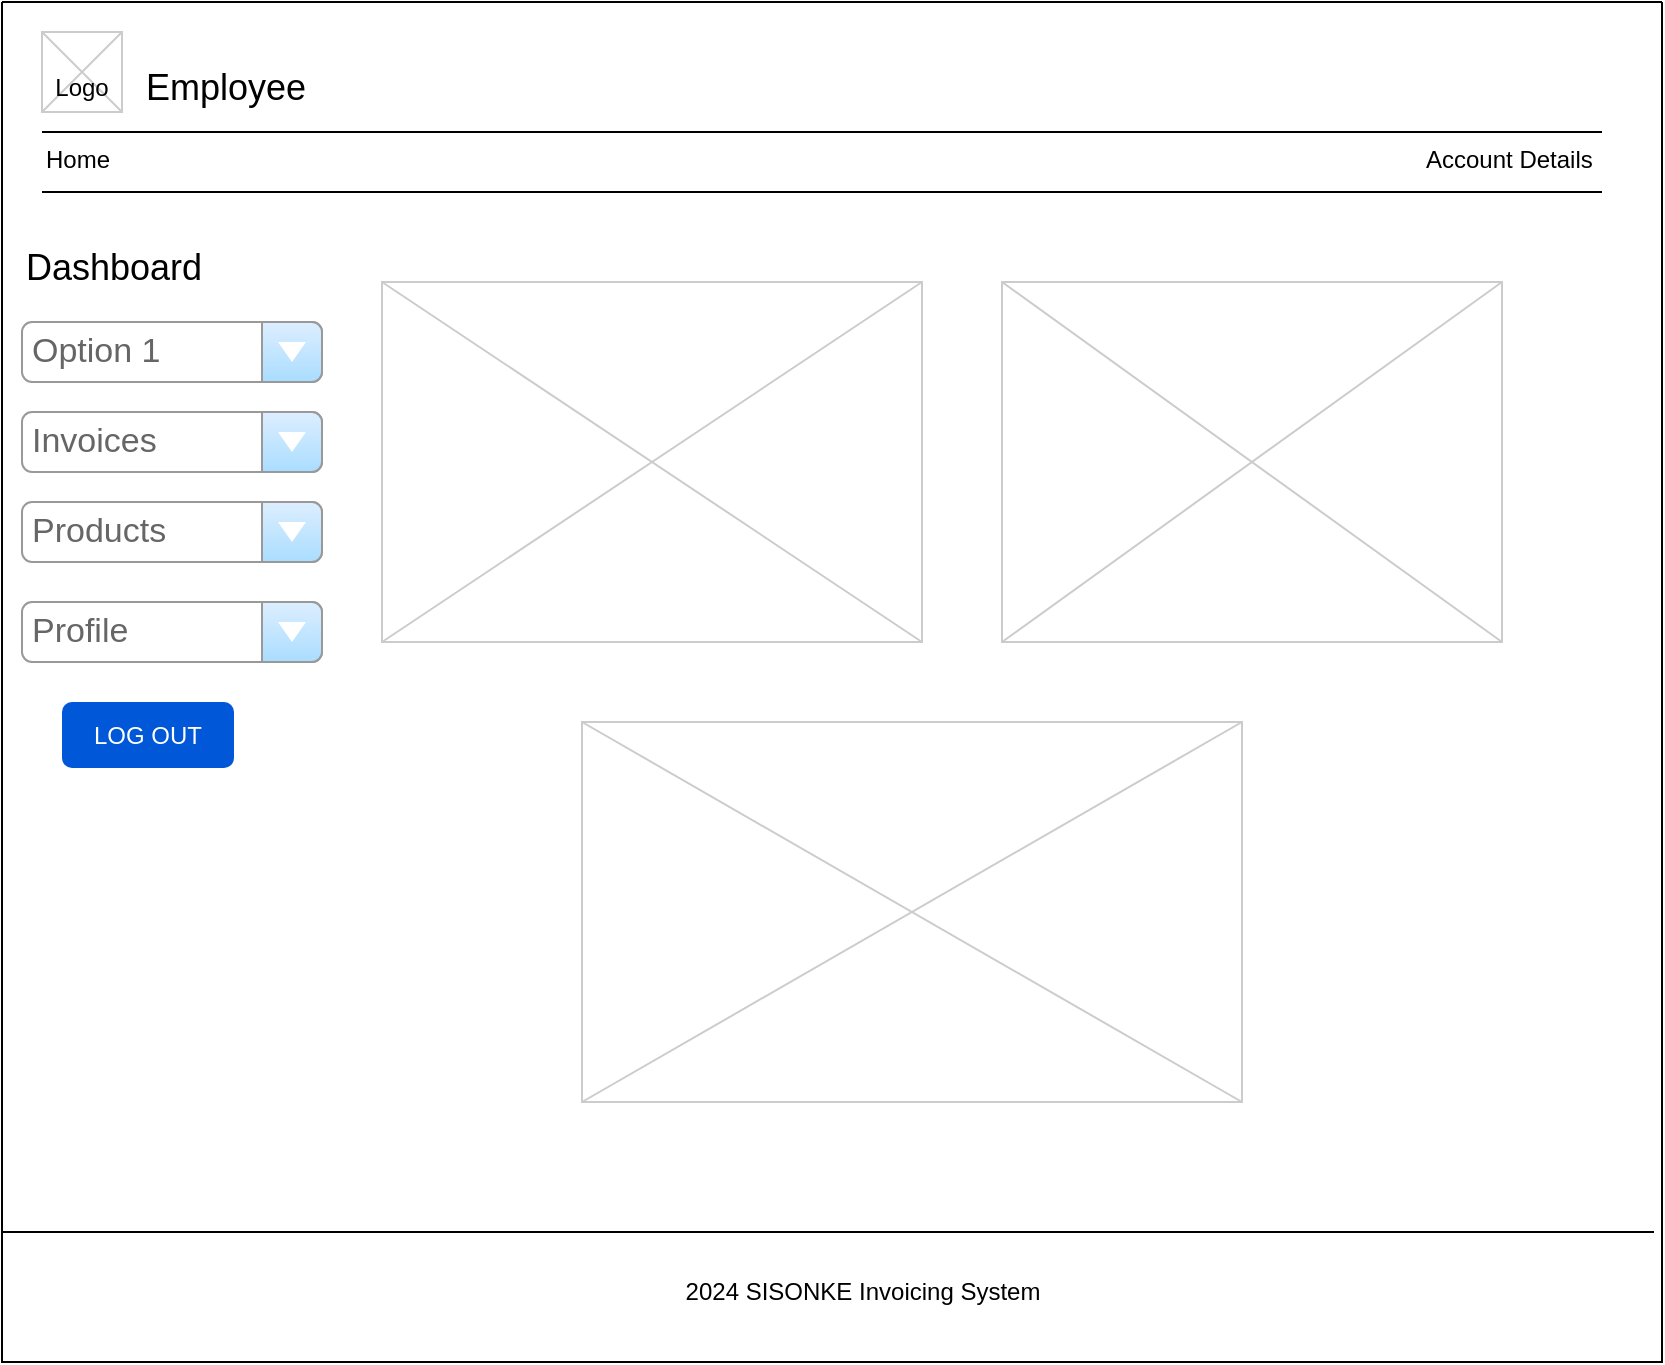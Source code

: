 <mxfile version="24.5.2" type="device">
  <diagram name="Page-1" id="f1b7ffb7-ca1e-a977-7cf5-a751b3c06c05">
    <mxGraphModel dx="1002" dy="569" grid="1" gridSize="10" guides="1" tooltips="1" connect="1" arrows="1" fold="1" page="1" pageScale="1" pageWidth="826" pageHeight="1169" background="none" math="0" shadow="0">
      <root>
        <mxCell id="0" />
        <mxCell id="1" parent="0" />
        <mxCell id="ylPcNcEXOAvtPoZ6D2o4-75" value="" style="swimlane;startSize=0;" parent="1" vertex="1">
          <mxGeometry width="830" height="680" as="geometry" />
        </mxCell>
        <mxCell id="ylPcNcEXOAvtPoZ6D2o4-73" value="" style="line;strokeWidth=1" parent="ylPcNcEXOAvtPoZ6D2o4-75" vertex="1">
          <mxGeometry y="610" width="826" height="10" as="geometry" />
        </mxCell>
        <mxCell id="_qmh5xn1ZLbpP_ssyI5W-31" value="Products" style="strokeWidth=1;shadow=0;dashed=0;align=center;html=1;shape=mxgraph.mockup.forms.comboBox;strokeColor=#999999;fillColor=#ddeeff;align=left;fillColor2=#aaddff;mainText=;fontColor=#666666;fontSize=17;spacingLeft=3;" vertex="1" parent="ylPcNcEXOAvtPoZ6D2o4-75">
          <mxGeometry x="10" y="250" width="150" height="30" as="geometry" />
        </mxCell>
        <mxCell id="ylPcNcEXOAvtPoZ6D2o4-69" value="Profile" style="strokeWidth=1;shadow=0;dashed=0;align=center;html=1;shape=mxgraph.mockup.forms.comboBox;strokeColor=#999999;fillColor=#ddeeff;align=left;fillColor2=#aaddff;mainText=;fontColor=#666666;fontSize=17;spacingLeft=3;" parent="ylPcNcEXOAvtPoZ6D2o4-75" vertex="1">
          <mxGeometry x="10" y="300" width="150" height="30" as="geometry" />
        </mxCell>
        <mxCell id="_qmh5xn1ZLbpP_ssyI5W-32" value="2024 SISONKE Invoicing System" style="text;html=1;align=center;verticalAlign=middle;resizable=0;points=[];autosize=1;strokeColor=none;fillColor=none;" vertex="1" parent="ylPcNcEXOAvtPoZ6D2o4-75">
          <mxGeometry x="330" y="630" width="200" height="30" as="geometry" />
        </mxCell>
        <mxCell id="ylPcNcEXOAvtPoZ6D2o4-65" value="" style="verticalLabelPosition=bottom;verticalAlign=top;strokeWidth=1;shape=mxgraph.mockup.graphics.iconGrid;strokeColor=#CCCCCC;gridSize=1,1;" parent="ylPcNcEXOAvtPoZ6D2o4-75" vertex="1">
          <mxGeometry x="500" y="140" width="250" height="180" as="geometry" />
        </mxCell>
        <mxCell id="_qmh5xn1ZLbpP_ssyI5W-37" value="LOG OUT" style="rounded=1;fillColor=#0057D8;strokeColor=none;html=1;whiteSpace=wrap;fontColor=#ffffff;align=center;verticalAlign=middle;fontStyle=0;fontSize=12;sketch=0;" vertex="1" parent="ylPcNcEXOAvtPoZ6D2o4-75">
          <mxGeometry x="30" y="350" width="86" height="33" as="geometry" />
        </mxCell>
        <mxCell id="_qmh5xn1ZLbpP_ssyI5W-51" value="" style="verticalLabelPosition=bottom;verticalAlign=top;strokeWidth=1;shape=mxgraph.mockup.graphics.iconGrid;strokeColor=#CCCCCC;gridSize=1,1;" vertex="1" parent="ylPcNcEXOAvtPoZ6D2o4-75">
          <mxGeometry x="290" y="360" width="330" height="190" as="geometry" />
        </mxCell>
        <mxCell id="13" value="" style="verticalLabelPosition=bottom;verticalAlign=top;strokeWidth=1;shape=mxgraph.mockup.graphics.iconGrid;strokeColor=#CCCCCC;gridSize=1,1;" parent="1" vertex="1">
          <mxGeometry x="190" y="140" width="270" height="180" as="geometry" />
        </mxCell>
        <mxCell id="2" value="Employee" style="text;spacingTop=-5;fontSize=18;fontStyle=0" parent="1" vertex="1">
          <mxGeometry x="70" y="30" width="230" height="20" as="geometry" />
        </mxCell>
        <mxCell id="3" value="" style="line;strokeWidth=1" parent="1" vertex="1">
          <mxGeometry x="20" y="60" width="780" height="10" as="geometry" />
        </mxCell>
        <mxCell id="4" value="" style="line;strokeWidth=1" parent="1" vertex="1">
          <mxGeometry x="20" y="90" width="780" height="10" as="geometry" />
        </mxCell>
        <mxCell id="5" value="Home" style="text;spacingTop=-5;" parent="1" vertex="1">
          <mxGeometry x="20" y="70.0" width="30" height="20" as="geometry" />
        </mxCell>
        <mxCell id="11" value="Account Details" style="text;spacingTop=-5;" parent="1" vertex="1">
          <mxGeometry x="710" y="70.0" width="30" height="20" as="geometry" />
        </mxCell>
        <mxCell id="20" value="" style="verticalLabelPosition=bottom;verticalAlign=top;strokeWidth=1;shape=mxgraph.mockup.graphics.iconGrid;strokeColor=#CCCCCC;gridSize=1,1;" parent="1" vertex="1">
          <mxGeometry x="20" y="15" width="40" height="40" as="geometry" />
        </mxCell>
        <mxCell id="21" value="&#xa;Logo" style="text;spacingTop=-5;align=center" parent="1" vertex="1">
          <mxGeometry x="20" y="20" width="40" height="40" as="geometry" />
        </mxCell>
        <mxCell id="ylPcNcEXOAvtPoZ6D2o4-66" value="Option 1" style="strokeWidth=1;shadow=0;dashed=0;align=center;html=1;shape=mxgraph.mockup.forms.comboBox;strokeColor=#999999;fillColor=#ddeeff;align=left;fillColor2=#aaddff;mainText=;fontColor=#666666;fontSize=17;spacingLeft=3;" parent="1" vertex="1">
          <mxGeometry x="10" y="160" width="150" height="30" as="geometry" />
        </mxCell>
        <mxCell id="ylPcNcEXOAvtPoZ6D2o4-67" value="Invoices" style="strokeWidth=1;shadow=0;dashed=0;align=center;html=1;shape=mxgraph.mockup.forms.comboBox;strokeColor=#999999;fillColor=#ddeeff;align=left;fillColor2=#aaddff;mainText=;fontColor=#666666;fontSize=17;spacingLeft=3;" parent="1" vertex="1">
          <mxGeometry x="10" y="205" width="150" height="30" as="geometry" />
        </mxCell>
        <mxCell id="ylPcNcEXOAvtPoZ6D2o4-70" value="Dashboard" style="text;spacingTop=-5;fontSize=18;fontStyle=0" parent="1" vertex="1">
          <mxGeometry x="10" y="120" width="230" height="20" as="geometry" />
        </mxCell>
      </root>
    </mxGraphModel>
  </diagram>
</mxfile>
